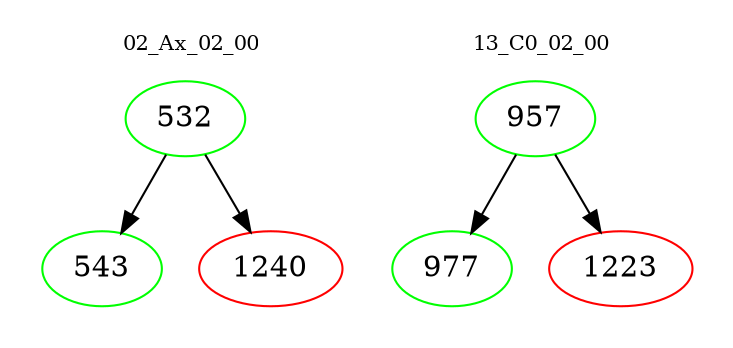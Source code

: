 digraph{
subgraph cluster_0 {
color = white
label = "02_Ax_02_00";
fontsize=10;
T0_532 [label="532", color="green"]
T0_532 -> T0_543 [color="black"]
T0_543 [label="543", color="green"]
T0_532 -> T0_1240 [color="black"]
T0_1240 [label="1240", color="red"]
}
subgraph cluster_1 {
color = white
label = "13_C0_02_00";
fontsize=10;
T1_957 [label="957", color="green"]
T1_957 -> T1_977 [color="black"]
T1_977 [label="977", color="green"]
T1_957 -> T1_1223 [color="black"]
T1_1223 [label="1223", color="red"]
}
}
